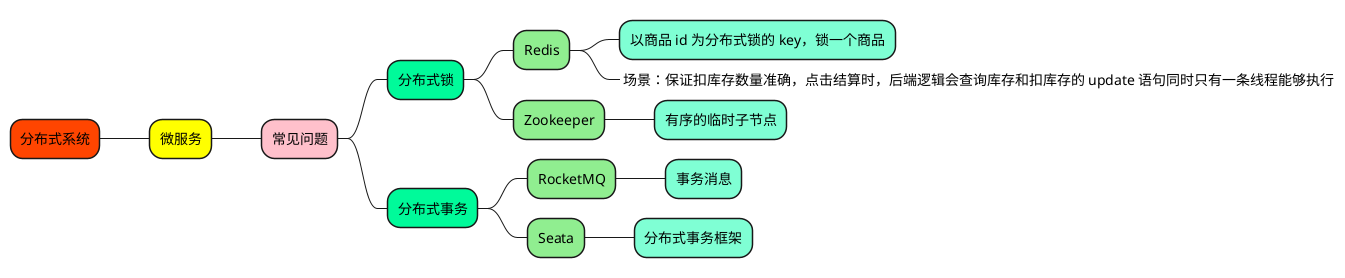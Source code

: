 @startmindmap

+[#OrangeRed] 分布式系统

++[#yellow] 微服务

+++[#Pink] 常见问题

++++[#MediumSpringGreen] 分布式锁

+++++[#LightGreen] Redis
++++++[#Aquamarine] 以商品 id 为分布式锁的 key，锁一个商品
++++++[#Aquamarine]_ 场景：保证扣库存数量准确，点击结算时，后端逻辑会查询库存和扣库存的 update 语句同时只有一条线程能够执行

+++++[#LightGreen] Zookeeper
++++++[#Aquamarine] 有序的临时子节点

++++[#MediumSpringGreen] 分布式事务
+++++[#LightGreen] RocketMQ
++++++[#Aquamarine] 事务消息

+++++[#LightGreen] Seata
++++++[#Aquamarine] 分布式事务框架



@endmindmap
